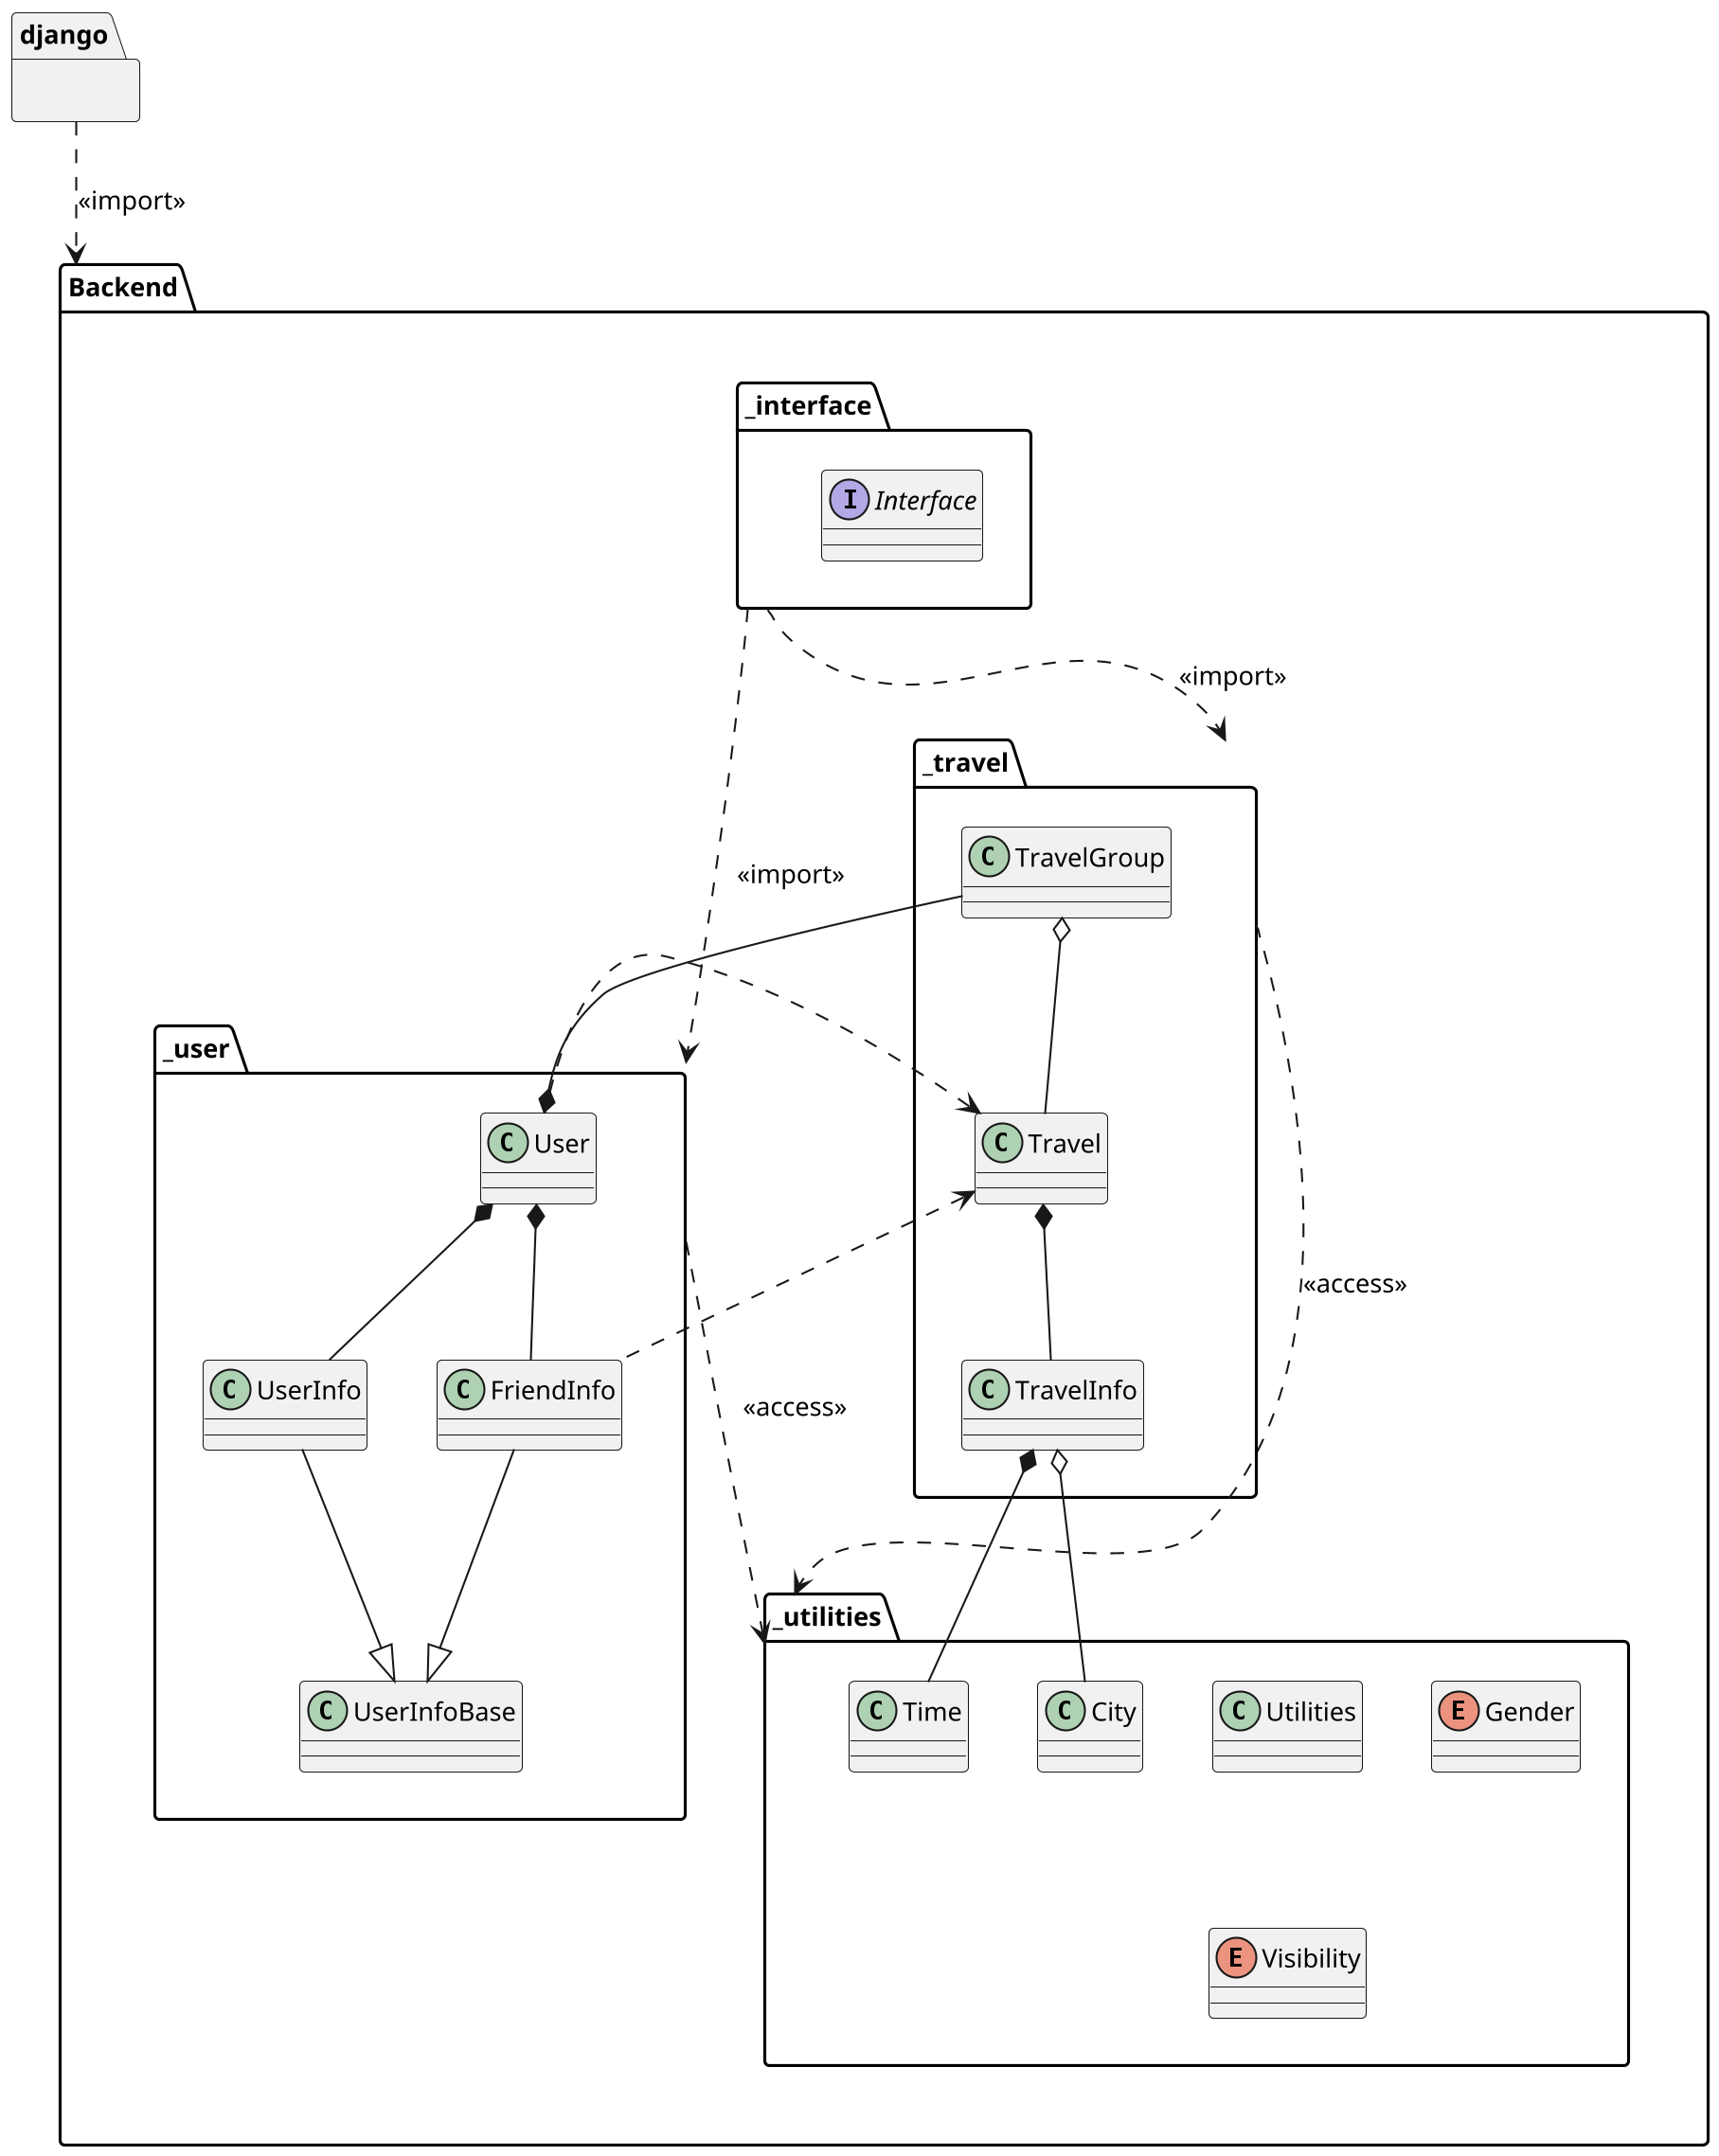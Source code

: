 @startuml PackageDiagram.backend

skinparam Dpi 200
skinparam DefaultFont {
    Name Menlo
    Size 13
    Style bold
}

namespace Backend {
    package _utilities {
        'method gps_to_location()
        class City
        class Time
        class Utilities
        enum Gender
        enum Visibility
    }

    package _interface {
        interface Interface
    }

    package _travel {
        class Travel
        class TravelGroup
        class TravelInfo
    }

    package _user {
        class User
        class UserInfoBase
        class UserInfo
        class FriendInfo
    }
}

package django {
}

User        *--  UserInfo
User        *--  FriendInfo
User        *--  TravelGroup
UserInfo    --|> UserInfoBase
FriendInfo  --|> UserInfoBase
TravelGroup o--  Travel
Travel      *--  TravelInfo
Travel      <..  User
Travel      <..  FriendInfo
TravelInfo  o--  City
TravelInfo  *--  Time

django     ..> Backend:    <<import>>
_travel    ..> _utilities: <<access>>
_user      ..> _utilities: <<access>>
_interface ..> _travel:    <<import>>
_interface ..> _user:      <<import>>

@enduml
